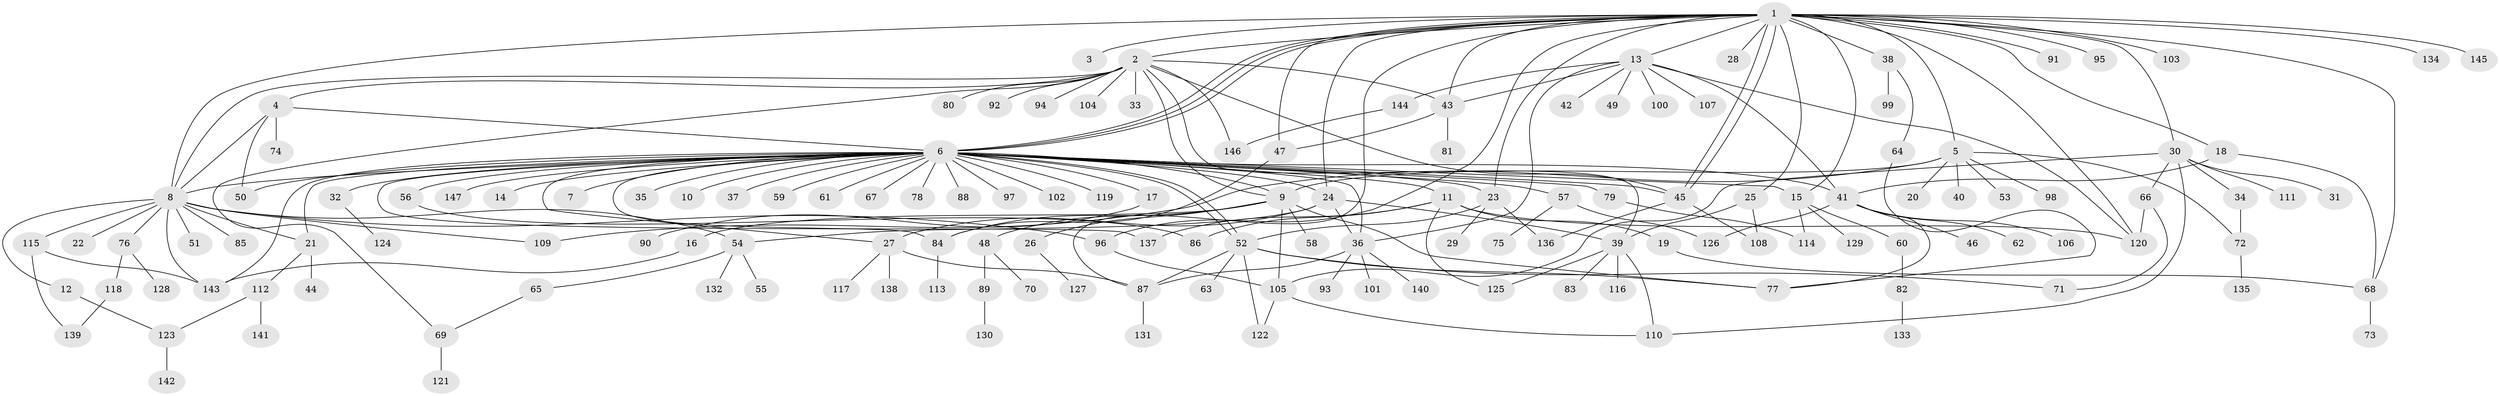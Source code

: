 // coarse degree distribution, {29: 0.00980392156862745, 14: 0.0196078431372549, 1: 0.5686274509803921, 5: 0.0392156862745098, 8: 0.0196078431372549, 41: 0.00980392156862745, 11: 0.0196078431372549, 6: 0.0392156862745098, 2: 0.1568627450980392, 10: 0.00980392156862745, 4: 0.06862745098039216, 3: 0.0392156862745098}
// Generated by graph-tools (version 1.1) at 2025/17/03/04/25 18:17:59]
// undirected, 147 vertices, 211 edges
graph export_dot {
graph [start="1"]
  node [color=gray90,style=filled];
  1;
  2;
  3;
  4;
  5;
  6;
  7;
  8;
  9;
  10;
  11;
  12;
  13;
  14;
  15;
  16;
  17;
  18;
  19;
  20;
  21;
  22;
  23;
  24;
  25;
  26;
  27;
  28;
  29;
  30;
  31;
  32;
  33;
  34;
  35;
  36;
  37;
  38;
  39;
  40;
  41;
  42;
  43;
  44;
  45;
  46;
  47;
  48;
  49;
  50;
  51;
  52;
  53;
  54;
  55;
  56;
  57;
  58;
  59;
  60;
  61;
  62;
  63;
  64;
  65;
  66;
  67;
  68;
  69;
  70;
  71;
  72;
  73;
  74;
  75;
  76;
  77;
  78;
  79;
  80;
  81;
  82;
  83;
  84;
  85;
  86;
  87;
  88;
  89;
  90;
  91;
  92;
  93;
  94;
  95;
  96;
  97;
  98;
  99;
  100;
  101;
  102;
  103;
  104;
  105;
  106;
  107;
  108;
  109;
  110;
  111;
  112;
  113;
  114;
  115;
  116;
  117;
  118;
  119;
  120;
  121;
  122;
  123;
  124;
  125;
  126;
  127;
  128;
  129;
  130;
  131;
  132;
  133;
  134;
  135;
  136;
  137;
  138;
  139;
  140;
  141;
  142;
  143;
  144;
  145;
  146;
  147;
  1 -- 2;
  1 -- 3;
  1 -- 5;
  1 -- 6;
  1 -- 6;
  1 -- 6;
  1 -- 8;
  1 -- 13;
  1 -- 15;
  1 -- 18;
  1 -- 23;
  1 -- 24;
  1 -- 25;
  1 -- 28;
  1 -- 30;
  1 -- 38;
  1 -- 43;
  1 -- 45;
  1 -- 45;
  1 -- 47;
  1 -- 68;
  1 -- 87;
  1 -- 91;
  1 -- 95;
  1 -- 96;
  1 -- 103;
  1 -- 120;
  1 -- 134;
  1 -- 145;
  2 -- 4;
  2 -- 8;
  2 -- 9;
  2 -- 33;
  2 -- 39;
  2 -- 43;
  2 -- 45;
  2 -- 69;
  2 -- 80;
  2 -- 92;
  2 -- 94;
  2 -- 104;
  2 -- 146;
  4 -- 6;
  4 -- 8;
  4 -- 50;
  4 -- 74;
  5 -- 9;
  5 -- 20;
  5 -- 40;
  5 -- 53;
  5 -- 72;
  5 -- 98;
  5 -- 109;
  6 -- 7;
  6 -- 8;
  6 -- 9;
  6 -- 10;
  6 -- 11;
  6 -- 14;
  6 -- 15;
  6 -- 17;
  6 -- 21;
  6 -- 23;
  6 -- 24;
  6 -- 27;
  6 -- 32;
  6 -- 35;
  6 -- 36;
  6 -- 37;
  6 -- 41;
  6 -- 45;
  6 -- 50;
  6 -- 52;
  6 -- 52;
  6 -- 56;
  6 -- 57;
  6 -- 59;
  6 -- 61;
  6 -- 67;
  6 -- 78;
  6 -- 79;
  6 -- 84;
  6 -- 88;
  6 -- 97;
  6 -- 102;
  6 -- 119;
  6 -- 137;
  6 -- 143;
  6 -- 147;
  8 -- 12;
  8 -- 21;
  8 -- 22;
  8 -- 51;
  8 -- 54;
  8 -- 76;
  8 -- 85;
  8 -- 96;
  8 -- 109;
  8 -- 115;
  8 -- 143;
  9 -- 16;
  9 -- 26;
  9 -- 48;
  9 -- 58;
  9 -- 77;
  9 -- 84;
  9 -- 105;
  11 -- 19;
  11 -- 86;
  11 -- 120;
  11 -- 125;
  11 -- 137;
  12 -- 123;
  13 -- 36;
  13 -- 41;
  13 -- 42;
  13 -- 43;
  13 -- 49;
  13 -- 100;
  13 -- 107;
  13 -- 120;
  13 -- 144;
  15 -- 60;
  15 -- 114;
  15 -- 129;
  16 -- 143;
  17 -- 90;
  18 -- 41;
  18 -- 68;
  19 -- 68;
  21 -- 44;
  21 -- 112;
  23 -- 29;
  23 -- 52;
  23 -- 136;
  24 -- 27;
  24 -- 36;
  24 -- 39;
  24 -- 54;
  25 -- 39;
  25 -- 108;
  26 -- 127;
  27 -- 87;
  27 -- 117;
  27 -- 138;
  30 -- 31;
  30 -- 34;
  30 -- 66;
  30 -- 105;
  30 -- 110;
  30 -- 111;
  32 -- 124;
  34 -- 72;
  36 -- 87;
  36 -- 93;
  36 -- 101;
  36 -- 140;
  38 -- 64;
  38 -- 99;
  39 -- 83;
  39 -- 110;
  39 -- 116;
  39 -- 125;
  41 -- 46;
  41 -- 62;
  41 -- 77;
  41 -- 106;
  41 -- 126;
  43 -- 47;
  43 -- 81;
  45 -- 108;
  45 -- 136;
  47 -- 84;
  48 -- 70;
  48 -- 89;
  52 -- 63;
  52 -- 71;
  52 -- 77;
  52 -- 87;
  52 -- 122;
  54 -- 55;
  54 -- 65;
  54 -- 132;
  56 -- 86;
  57 -- 75;
  57 -- 126;
  60 -- 82;
  64 -- 77;
  65 -- 69;
  66 -- 71;
  66 -- 120;
  68 -- 73;
  69 -- 121;
  72 -- 135;
  76 -- 118;
  76 -- 128;
  79 -- 114;
  82 -- 133;
  84 -- 113;
  87 -- 131;
  89 -- 130;
  96 -- 105;
  105 -- 110;
  105 -- 122;
  112 -- 123;
  112 -- 141;
  115 -- 139;
  115 -- 143;
  118 -- 139;
  123 -- 142;
  144 -- 146;
}
